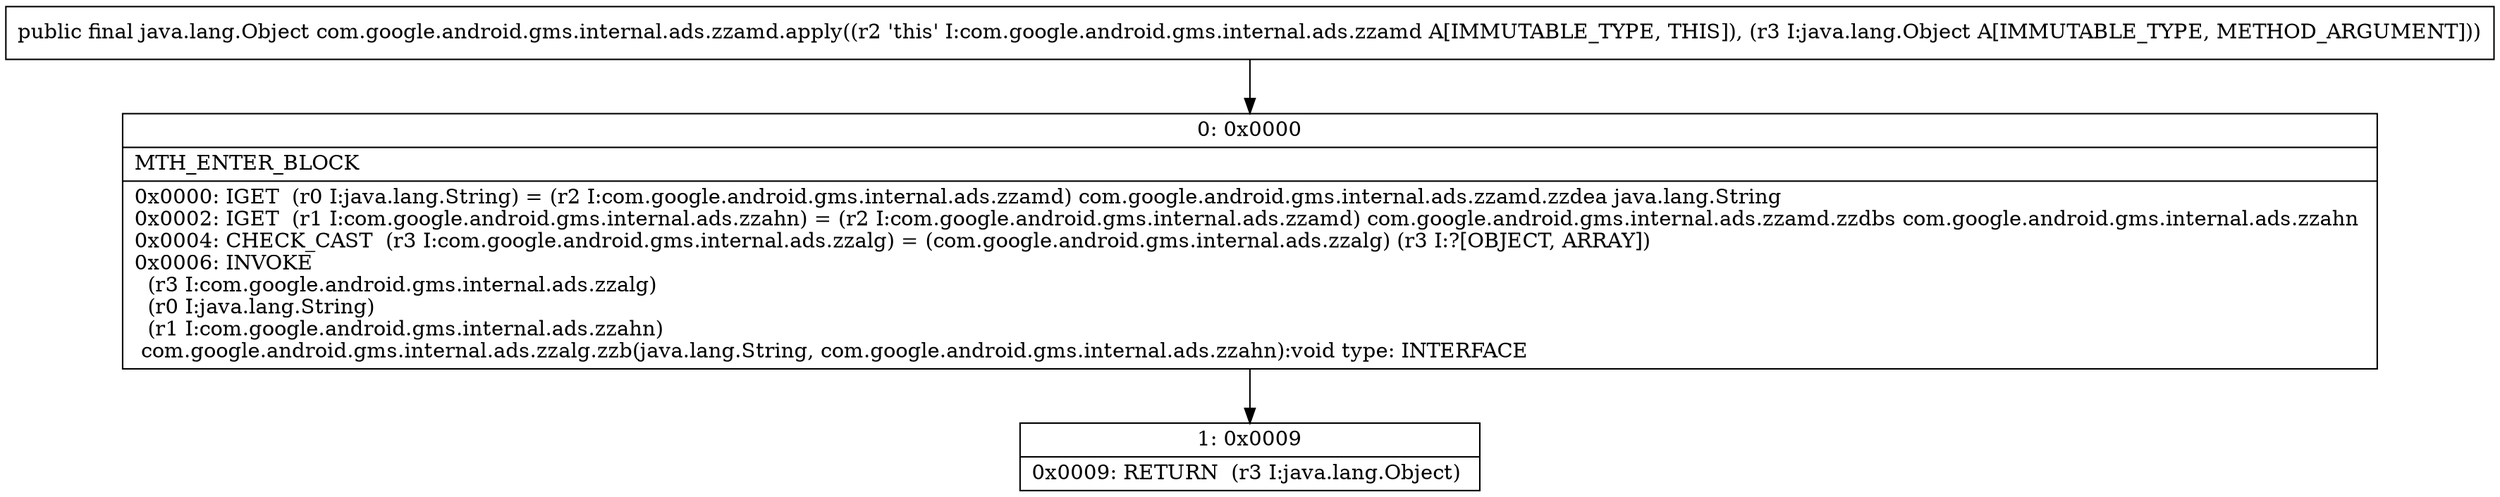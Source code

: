 digraph "CFG forcom.google.android.gms.internal.ads.zzamd.apply(Ljava\/lang\/Object;)Ljava\/lang\/Object;" {
Node_0 [shape=record,label="{0\:\ 0x0000|MTH_ENTER_BLOCK\l|0x0000: IGET  (r0 I:java.lang.String) = (r2 I:com.google.android.gms.internal.ads.zzamd) com.google.android.gms.internal.ads.zzamd.zzdea java.lang.String \l0x0002: IGET  (r1 I:com.google.android.gms.internal.ads.zzahn) = (r2 I:com.google.android.gms.internal.ads.zzamd) com.google.android.gms.internal.ads.zzamd.zzdbs com.google.android.gms.internal.ads.zzahn \l0x0004: CHECK_CAST  (r3 I:com.google.android.gms.internal.ads.zzalg) = (com.google.android.gms.internal.ads.zzalg) (r3 I:?[OBJECT, ARRAY]) \l0x0006: INVOKE  \l  (r3 I:com.google.android.gms.internal.ads.zzalg)\l  (r0 I:java.lang.String)\l  (r1 I:com.google.android.gms.internal.ads.zzahn)\l com.google.android.gms.internal.ads.zzalg.zzb(java.lang.String, com.google.android.gms.internal.ads.zzahn):void type: INTERFACE \l}"];
Node_1 [shape=record,label="{1\:\ 0x0009|0x0009: RETURN  (r3 I:java.lang.Object) \l}"];
MethodNode[shape=record,label="{public final java.lang.Object com.google.android.gms.internal.ads.zzamd.apply((r2 'this' I:com.google.android.gms.internal.ads.zzamd A[IMMUTABLE_TYPE, THIS]), (r3 I:java.lang.Object A[IMMUTABLE_TYPE, METHOD_ARGUMENT])) }"];
MethodNode -> Node_0;
Node_0 -> Node_1;
}

